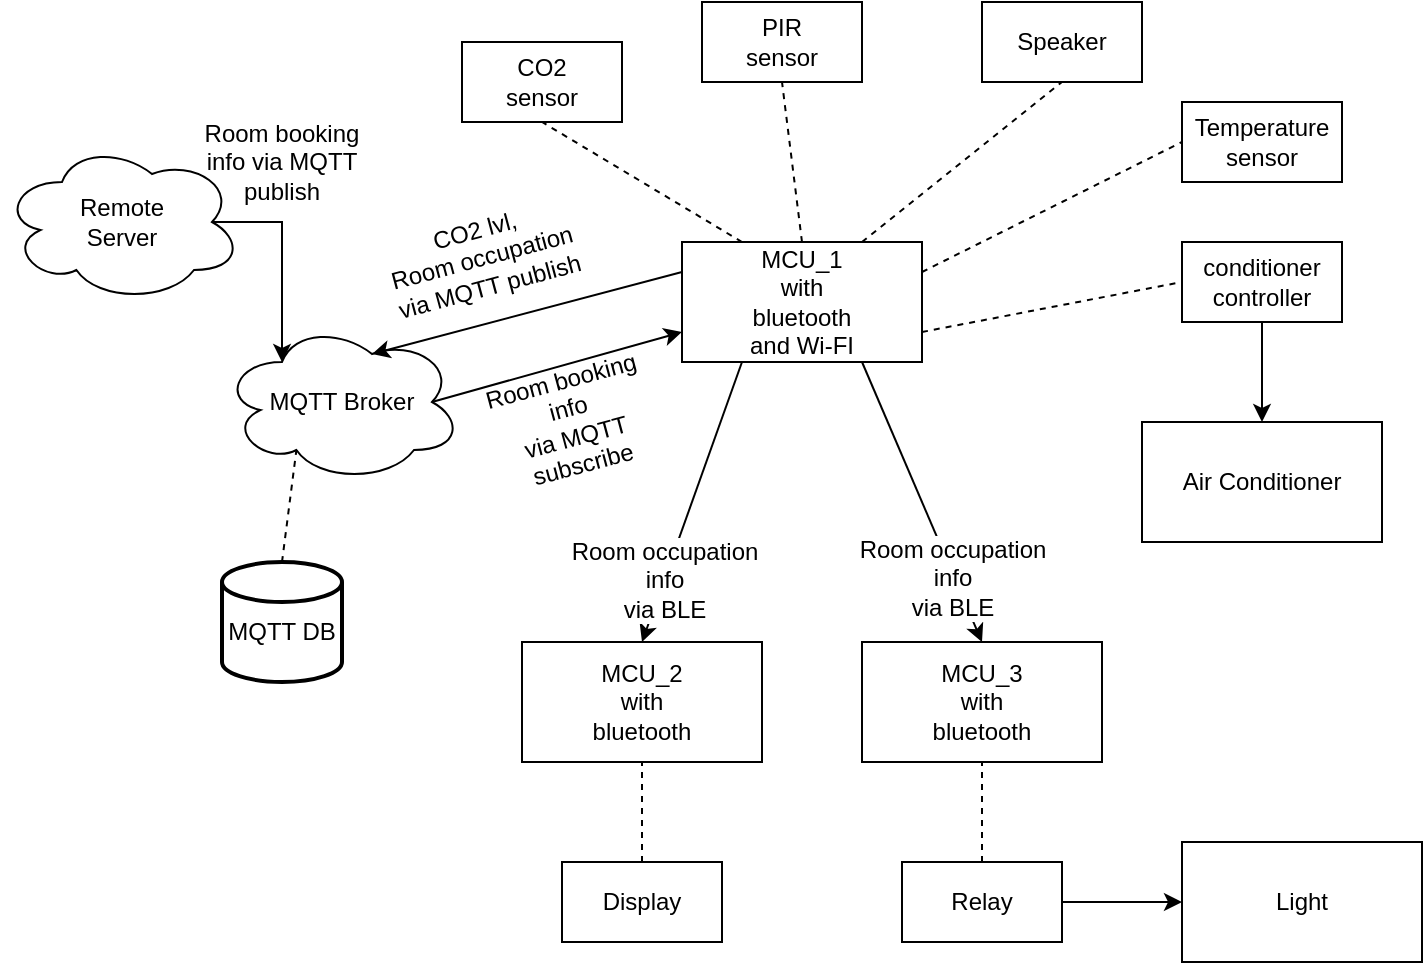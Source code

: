<mxfile version="12.7.4" type="device"><diagram id="Sa9yF7F5L_CovohCNM7_" name="Page-1"><mxGraphModel dx="1422" dy="779" grid="1" gridSize="10" guides="1" tooltips="1" connect="1" arrows="1" fold="1" page="1" pageScale="1" pageWidth="827" pageHeight="1169" math="0" shadow="0"><root><mxCell id="0"/><mxCell id="1" parent="0"/><mxCell id="kaUCN1CulUsVT9tULLcF-1" value="&lt;div&gt;MCU_1&lt;/div&gt;&lt;div&gt;with&lt;/div&gt;&lt;div&gt;bluetooth &lt;br&gt;&lt;/div&gt;&lt;div&gt;and Wi-FI&lt;br&gt;&lt;/div&gt;" style="rounded=0;whiteSpace=wrap;html=1;" parent="1" vertex="1"><mxGeometry x="350" y="160" width="120" height="60" as="geometry"/></mxCell><mxCell id="kaUCN1CulUsVT9tULLcF-2" value="&lt;div&gt;Temperature&lt;/div&gt;&lt;div&gt;sensor&lt;br&gt;&lt;/div&gt;" style="rounded=0;whiteSpace=wrap;html=1;" parent="1" vertex="1"><mxGeometry x="600" y="90" width="80" height="40" as="geometry"/></mxCell><mxCell id="kaUCN1CulUsVT9tULLcF-3" value="&lt;div&gt;CO2 &lt;br&gt;&lt;/div&gt;&lt;div&gt;sensor&lt;br&gt;&lt;/div&gt;" style="rounded=0;whiteSpace=wrap;html=1;" parent="1" vertex="1"><mxGeometry x="240" y="60" width="80" height="40" as="geometry"/></mxCell><mxCell id="kaUCN1CulUsVT9tULLcF-4" value="&lt;div&gt;PIR&lt;/div&gt;&lt;div&gt;sensor&lt;/div&gt;" style="rounded=0;whiteSpace=wrap;html=1;" parent="1" vertex="1"><mxGeometry x="360" y="40" width="80" height="40" as="geometry"/></mxCell><mxCell id="kaUCN1CulUsVT9tULLcF-5" value="Speaker" style="rounded=0;whiteSpace=wrap;html=1;" parent="1" vertex="1"><mxGeometry x="500" y="40" width="80" height="40" as="geometry"/></mxCell><mxCell id="kaUCN1CulUsVT9tULLcF-6" value="&lt;div&gt;MCU_3&lt;/div&gt;&lt;div&gt;with&lt;/div&gt;&lt;div&gt;bluetooth&lt;br&gt;&lt;/div&gt;" style="rounded=0;whiteSpace=wrap;html=1;" parent="1" vertex="1"><mxGeometry x="440" y="360" width="120" height="60" as="geometry"/></mxCell><mxCell id="kaUCN1CulUsVT9tULLcF-7" value="MQTT Broker" style="ellipse;shape=cloud;whiteSpace=wrap;html=1;" parent="1" vertex="1"><mxGeometry x="120" y="200" width="120" height="80" as="geometry"/></mxCell><mxCell id="kaUCN1CulUsVT9tULLcF-8" value="" style="strokeWidth=2;html=1;shape=mxgraph.flowchart.database;whiteSpace=wrap;" parent="1" vertex="1"><mxGeometry x="120" y="320" width="60" height="60" as="geometry"/></mxCell><mxCell id="kaUCN1CulUsVT9tULLcF-10" value="Relay" style="rounded=0;whiteSpace=wrap;html=1;" parent="1" vertex="1"><mxGeometry x="460" y="470" width="80" height="40" as="geometry"/></mxCell><mxCell id="kaUCN1CulUsVT9tULLcF-12" value="Air Conditioner" style="rounded=0;whiteSpace=wrap;html=1;" parent="1" vertex="1"><mxGeometry x="580" y="250" width="120" height="60" as="geometry"/></mxCell><mxCell id="kaUCN1CulUsVT9tULLcF-13" value="&lt;div&gt;conditioner&lt;/div&gt;&lt;div&gt;controller&lt;br&gt;&lt;/div&gt;" style="rounded=0;whiteSpace=wrap;html=1;" parent="1" vertex="1"><mxGeometry x="600" y="160" width="80" height="40" as="geometry"/></mxCell><mxCell id="kaUCN1CulUsVT9tULLcF-18" value="MQTT DB" style="text;html=1;strokeColor=none;fillColor=none;align=center;verticalAlign=middle;whiteSpace=wrap;rounded=0;" parent="1" vertex="1"><mxGeometry x="110" y="340" width="80" height="30" as="geometry"/></mxCell><mxCell id="kaUCN1CulUsVT9tULLcF-20" value="" style="endArrow=none;dashed=1;html=1;entryX=0.5;entryY=1;entryDx=0;entryDy=0;exitX=0.25;exitY=0;exitDx=0;exitDy=0;" parent="1" source="kaUCN1CulUsVT9tULLcF-1" target="kaUCN1CulUsVT9tULLcF-3" edge="1"><mxGeometry width="50" height="50" relative="1" as="geometry"><mxPoint x="400" y="150" as="sourcePoint"/><mxPoint x="450" y="100" as="targetPoint"/></mxGeometry></mxCell><mxCell id="kaUCN1CulUsVT9tULLcF-21" value="" style="endArrow=none;dashed=1;html=1;entryX=0.5;entryY=1;entryDx=0;entryDy=0;exitX=0.5;exitY=0;exitDx=0;exitDy=0;" parent="1" source="kaUCN1CulUsVT9tULLcF-1" target="kaUCN1CulUsVT9tULLcF-4" edge="1"><mxGeometry width="50" height="50" relative="1" as="geometry"><mxPoint x="430" y="150" as="sourcePoint"/><mxPoint x="480" y="100" as="targetPoint"/></mxGeometry></mxCell><mxCell id="kaUCN1CulUsVT9tULLcF-22" value="" style="endArrow=none;dashed=1;html=1;entryX=0.5;entryY=1;entryDx=0;entryDy=0;exitX=0.75;exitY=0;exitDx=0;exitDy=0;" parent="1" source="kaUCN1CulUsVT9tULLcF-1" target="kaUCN1CulUsVT9tULLcF-5" edge="1"><mxGeometry width="50" height="50" relative="1" as="geometry"><mxPoint x="510" y="220" as="sourcePoint"/><mxPoint x="560" y="170" as="targetPoint"/></mxGeometry></mxCell><mxCell id="kaUCN1CulUsVT9tULLcF-24" value="" style="endArrow=none;dashed=1;html=1;entryX=0.31;entryY=0.8;entryDx=0;entryDy=0;entryPerimeter=0;exitX=0.5;exitY=0;exitDx=0;exitDy=0;exitPerimeter=0;" parent="1" source="kaUCN1CulUsVT9tULLcF-8" target="kaUCN1CulUsVT9tULLcF-7" edge="1"><mxGeometry width="50" height="50" relative="1" as="geometry"><mxPoint x="180" y="380" as="sourcePoint"/><mxPoint x="230" y="330" as="targetPoint"/></mxGeometry></mxCell><mxCell id="kaUCN1CulUsVT9tULLcF-25" value="" style="endArrow=none;dashed=1;html=1;entryX=0;entryY=0.5;entryDx=0;entryDy=0;exitX=1;exitY=0.75;exitDx=0;exitDy=0;" parent="1" source="kaUCN1CulUsVT9tULLcF-1" target="kaUCN1CulUsVT9tULLcF-13" edge="1"><mxGeometry width="50" height="50" relative="1" as="geometry"><mxPoint x="680" y="270" as="sourcePoint"/><mxPoint x="650" y="335" as="targetPoint"/></mxGeometry></mxCell><mxCell id="kaUCN1CulUsVT9tULLcF-27" value="" style="endArrow=none;dashed=1;html=1;entryX=0;entryY=0.5;entryDx=0;entryDy=0;exitX=1;exitY=0.25;exitDx=0;exitDy=0;" parent="1" source="kaUCN1CulUsVT9tULLcF-1" target="kaUCN1CulUsVT9tULLcF-2" edge="1"><mxGeometry width="50" height="50" relative="1" as="geometry"><mxPoint x="610" y="145" as="sourcePoint"/><mxPoint x="660" y="95" as="targetPoint"/></mxGeometry></mxCell><mxCell id="kaUCN1CulUsVT9tULLcF-28" value="" style="endArrow=none;dashed=1;html=1;entryX=0.5;entryY=1;entryDx=0;entryDy=0;exitX=0.5;exitY=0;exitDx=0;exitDy=0;" parent="1" source="kaUCN1CulUsVT9tULLcF-10" target="kaUCN1CulUsVT9tULLcF-6" edge="1"><mxGeometry width="50" height="50" relative="1" as="geometry"><mxPoint x="597" y="515" as="sourcePoint"/><mxPoint x="647" y="465" as="targetPoint"/></mxGeometry></mxCell><mxCell id="kaUCN1CulUsVT9tULLcF-29" value="MCU_2&lt;br&gt;&lt;div&gt;with&lt;/div&gt;&lt;div&gt;bluetooth&lt;br&gt;&lt;/div&gt;" style="rounded=0;whiteSpace=wrap;html=1;" parent="1" vertex="1"><mxGeometry x="270" y="360" width="120" height="60" as="geometry"/></mxCell><mxCell id="kaUCN1CulUsVT9tULLcF-30" value="Display" style="rounded=0;whiteSpace=wrap;html=1;" parent="1" vertex="1"><mxGeometry x="290" y="470" width="80" height="40" as="geometry"/></mxCell><mxCell id="kaUCN1CulUsVT9tULLcF-31" value="" style="endArrow=none;dashed=1;html=1;entryX=0.5;entryY=1;entryDx=0;entryDy=0;exitX=0.5;exitY=0;exitDx=0;exitDy=0;" parent="1" source="kaUCN1CulUsVT9tULLcF-30" target="kaUCN1CulUsVT9tULLcF-29" edge="1"><mxGeometry width="50" height="50" relative="1" as="geometry"><mxPoint x="437" y="515" as="sourcePoint"/><mxPoint x="487" y="465" as="targetPoint"/></mxGeometry></mxCell><mxCell id="kaUCN1CulUsVT9tULLcF-32" value="Light" style="rounded=0;whiteSpace=wrap;html=1;" parent="1" vertex="1"><mxGeometry x="600" y="460" width="120" height="60" as="geometry"/></mxCell><mxCell id="kaUCN1CulUsVT9tULLcF-33" value="" style="endArrow=classic;html=1;entryX=0;entryY=0.5;entryDx=0;entryDy=0;exitX=1;exitY=0.5;exitDx=0;exitDy=0;" parent="1" source="kaUCN1CulUsVT9tULLcF-10" target="kaUCN1CulUsVT9tULLcF-32" edge="1"><mxGeometry width="50" height="50" relative="1" as="geometry"><mxPoint x="500" y="590" as="sourcePoint"/><mxPoint x="550" y="540" as="targetPoint"/></mxGeometry></mxCell><mxCell id="kaUCN1CulUsVT9tULLcF-34" value="" style="endArrow=classic;html=1;exitX=0.5;exitY=1;exitDx=0;exitDy=0;" parent="1" source="kaUCN1CulUsVT9tULLcF-13" target="kaUCN1CulUsVT9tULLcF-12" edge="1"><mxGeometry width="50" height="50" relative="1" as="geometry"><mxPoint x="620" y="390" as="sourcePoint"/><mxPoint x="670" y="340" as="targetPoint"/></mxGeometry></mxCell><mxCell id="kaUCN1CulUsVT9tULLcF-35" value="" style="endArrow=classic;html=1;exitX=0;exitY=0.25;exitDx=0;exitDy=0;entryX=0.625;entryY=0.2;entryDx=0;entryDy=0;entryPerimeter=0;" parent="1" source="kaUCN1CulUsVT9tULLcF-1" target="kaUCN1CulUsVT9tULLcF-7" edge="1"><mxGeometry width="50" height="50" relative="1" as="geometry"><mxPoint x="150" y="140" as="sourcePoint"/><mxPoint x="200" y="90" as="targetPoint"/></mxGeometry></mxCell><mxCell id="kaUCN1CulUsVT9tULLcF-36" value="CO2 lvl,&lt;div&gt;Room occupation&lt;br&gt;&lt;/div&gt;&lt;div&gt;via MQTT publish&lt;/div&gt;" style="text;html=1;strokeColor=none;fillColor=none;align=center;verticalAlign=middle;whiteSpace=wrap;rounded=0;rotation=-15;" parent="1" vertex="1"><mxGeometry x="200" y="155" width="100" height="25" as="geometry"/></mxCell><mxCell id="kaUCN1CulUsVT9tULLcF-37" value="" style="endArrow=classic;html=1;entryX=0;entryY=0.75;entryDx=0;entryDy=0;exitX=0.875;exitY=0.5;exitDx=0;exitDy=0;exitPerimeter=0;" parent="1" source="kaUCN1CulUsVT9tULLcF-7" target="kaUCN1CulUsVT9tULLcF-1" edge="1"><mxGeometry width="50" height="50" relative="1" as="geometry"><mxPoint x="270" y="320" as="sourcePoint"/><mxPoint x="320" y="270" as="targetPoint"/></mxGeometry></mxCell><mxCell id="kaUCN1CulUsVT9tULLcF-41" value="Room booking info&lt;br&gt;&lt;div&gt;via MQTT subscribe&lt;/div&gt;" style="text;html=1;strokeColor=none;fillColor=none;align=center;verticalAlign=middle;whiteSpace=wrap;rounded=0;rotation=-15;" parent="1" vertex="1"><mxGeometry x="250" y="240" width="90" height="20" as="geometry"/></mxCell><mxCell id="kaUCN1CulUsVT9tULLcF-44" value="" style="endArrow=classic;html=1;exitX=0.25;exitY=1;exitDx=0;exitDy=0;entryX=0.5;entryY=0;entryDx=0;entryDy=0;" parent="1" source="kaUCN1CulUsVT9tULLcF-1" target="kaUCN1CulUsVT9tULLcF-29" edge="1"><mxGeometry width="50" height="50" relative="1" as="geometry"><mxPoint x="340" y="350" as="sourcePoint"/><mxPoint x="390" y="300" as="targetPoint"/></mxGeometry></mxCell><mxCell id="kaUCN1CulUsVT9tULLcF-52" value="&lt;div&gt;Room occupation&lt;/div&gt;&lt;div&gt;info&lt;br&gt;&lt;/div&gt;via BLE" style="text;html=1;resizable=0;points=[];align=center;verticalAlign=middle;labelBackgroundColor=#ffffff;" parent="kaUCN1CulUsVT9tULLcF-44" vertex="1" connectable="0"><mxGeometry x="0.556" relative="1" as="geometry"><mxPoint as="offset"/></mxGeometry></mxCell><mxCell id="kaUCN1CulUsVT9tULLcF-46" value="" style="endArrow=classic;html=1;exitX=0.75;exitY=1;exitDx=0;exitDy=0;entryX=0.5;entryY=0;entryDx=0;entryDy=0;" parent="1" source="kaUCN1CulUsVT9tULLcF-1" target="kaUCN1CulUsVT9tULLcF-6" edge="1"><mxGeometry width="50" height="50" relative="1" as="geometry"><mxPoint x="430" y="380" as="sourcePoint"/><mxPoint x="480" y="330" as="targetPoint"/></mxGeometry></mxCell><mxCell id="kaUCN1CulUsVT9tULLcF-53" value="&lt;div&gt;Room occupation&lt;/div&gt;&lt;div&gt;info&lt;br&gt;&lt;/div&gt;via BLE" style="text;html=1;resizable=0;points=[];align=center;verticalAlign=middle;labelBackgroundColor=#ffffff;" parent="kaUCN1CulUsVT9tULLcF-46" vertex="1" connectable="0"><mxGeometry x="0.529" y="-1" relative="1" as="geometry"><mxPoint as="offset"/></mxGeometry></mxCell><mxCell id="Z9cWRy12GwJl0GWIc8Ll-4" style="edgeStyle=orthogonalEdgeStyle;rounded=0;orthogonalLoop=1;jettySize=auto;html=1;exitX=0.875;exitY=0.5;exitDx=0;exitDy=0;exitPerimeter=0;entryX=0.25;entryY=0.25;entryDx=0;entryDy=0;entryPerimeter=0;" edge="1" parent="1" source="Z9cWRy12GwJl0GWIc8Ll-1" target="kaUCN1CulUsVT9tULLcF-7"><mxGeometry relative="1" as="geometry"><Array as="points"><mxPoint x="150" y="150"/></Array></mxGeometry></mxCell><mxCell id="Z9cWRy12GwJl0GWIc8Ll-1" value="&lt;div&gt;Remote&lt;/div&gt;&lt;div&gt;Server&lt;br&gt;&lt;/div&gt;" style="ellipse;shape=cloud;whiteSpace=wrap;html=1;" vertex="1" parent="1"><mxGeometry x="10" y="110" width="120" height="80" as="geometry"/></mxCell><mxCell id="Z9cWRy12GwJl0GWIc8Ll-6" value="Room booking info via MQTT publish" style="text;html=1;strokeColor=none;fillColor=none;align=center;verticalAlign=middle;whiteSpace=wrap;rounded=0;" vertex="1" parent="1"><mxGeometry x="110" y="110" width="80" height="20" as="geometry"/></mxCell></root></mxGraphModel></diagram></mxfile>